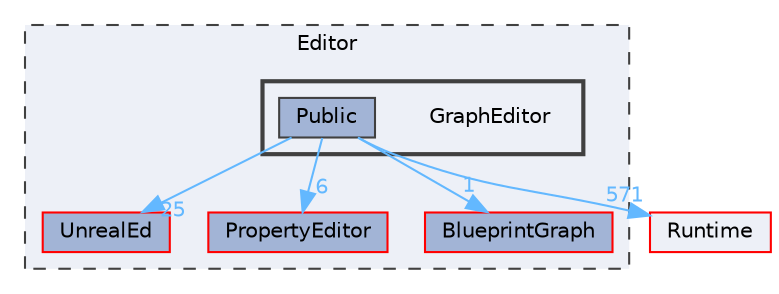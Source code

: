 digraph "GraphEditor"
{
 // INTERACTIVE_SVG=YES
 // LATEX_PDF_SIZE
  bgcolor="transparent";
  edge [fontname=Helvetica,fontsize=10,labelfontname=Helvetica,labelfontsize=10];
  node [fontname=Helvetica,fontsize=10,shape=box,height=0.2,width=0.4];
  compound=true
  subgraph clusterdir_b26507eead720464ba2ac6bbc6dcec5f {
    graph [ bgcolor="#edf0f7", pencolor="grey25", label="Editor", fontname=Helvetica,fontsize=10 style="filled,dashed", URL="dir_b26507eead720464ba2ac6bbc6dcec5f.html",tooltip=""]
  dir_d6dfe71a46de762e5d5df277eaa495c7 [label="UnrealEd", fillcolor="#a2b4d6", color="red", style="filled", URL="dir_d6dfe71a46de762e5d5df277eaa495c7.html",tooltip=""];
  dir_d1fe7a7be36f79b0b0b08c66e8a279df [label="PropertyEditor", fillcolor="#a2b4d6", color="red", style="filled", URL="dir_d1fe7a7be36f79b0b0b08c66e8a279df.html",tooltip=""];
  dir_6f9ff4717e5c801c32ad76358bc5c18a [label="BlueprintGraph", fillcolor="#a2b4d6", color="red", style="filled", URL="dir_6f9ff4717e5c801c32ad76358bc5c18a.html",tooltip=""];
  subgraph clusterdir_ff23abaac86ae0f5bb44f55bc2325045 {
    graph [ bgcolor="#edf0f7", pencolor="grey25", label="", fontname=Helvetica,fontsize=10 style="filled,bold", URL="dir_ff23abaac86ae0f5bb44f55bc2325045.html",tooltip=""]
    dir_ff23abaac86ae0f5bb44f55bc2325045 [shape=plaintext, label="GraphEditor"];
  dir_7e51ea3a93f16378f23cd7e2758c5a3c [label="Public", fillcolor="#a2b4d6", color="grey25", style="filled", URL="dir_7e51ea3a93f16378f23cd7e2758c5a3c.html",tooltip=""];
  }
  }
  dir_7536b172fbd480bfd146a1b1acd6856b [label="Runtime", fillcolor="#edf0f7", color="red", style="filled", URL="dir_7536b172fbd480bfd146a1b1acd6856b.html",tooltip=""];
  dir_7e51ea3a93f16378f23cd7e2758c5a3c->dir_6f9ff4717e5c801c32ad76358bc5c18a [headlabel="1", labeldistance=1.5 headhref="dir_000922_000103.html" href="dir_000922_000103.html" color="steelblue1" fontcolor="steelblue1"];
  dir_7e51ea3a93f16378f23cd7e2758c5a3c->dir_7536b172fbd480bfd146a1b1acd6856b [headlabel="571", labeldistance=1.5 headhref="dir_000922_000984.html" href="dir_000922_000984.html" color="steelblue1" fontcolor="steelblue1"];
  dir_7e51ea3a93f16378f23cd7e2758c5a3c->dir_d1fe7a7be36f79b0b0b08c66e8a279df [headlabel="6", labeldistance=1.5 headhref="dir_000922_000781.html" href="dir_000922_000781.html" color="steelblue1" fontcolor="steelblue1"];
  dir_7e51ea3a93f16378f23cd7e2758c5a3c->dir_d6dfe71a46de762e5d5df277eaa495c7 [headlabel="25", labeldistance=1.5 headhref="dir_000922_001226.html" href="dir_000922_001226.html" color="steelblue1" fontcolor="steelblue1"];
}
